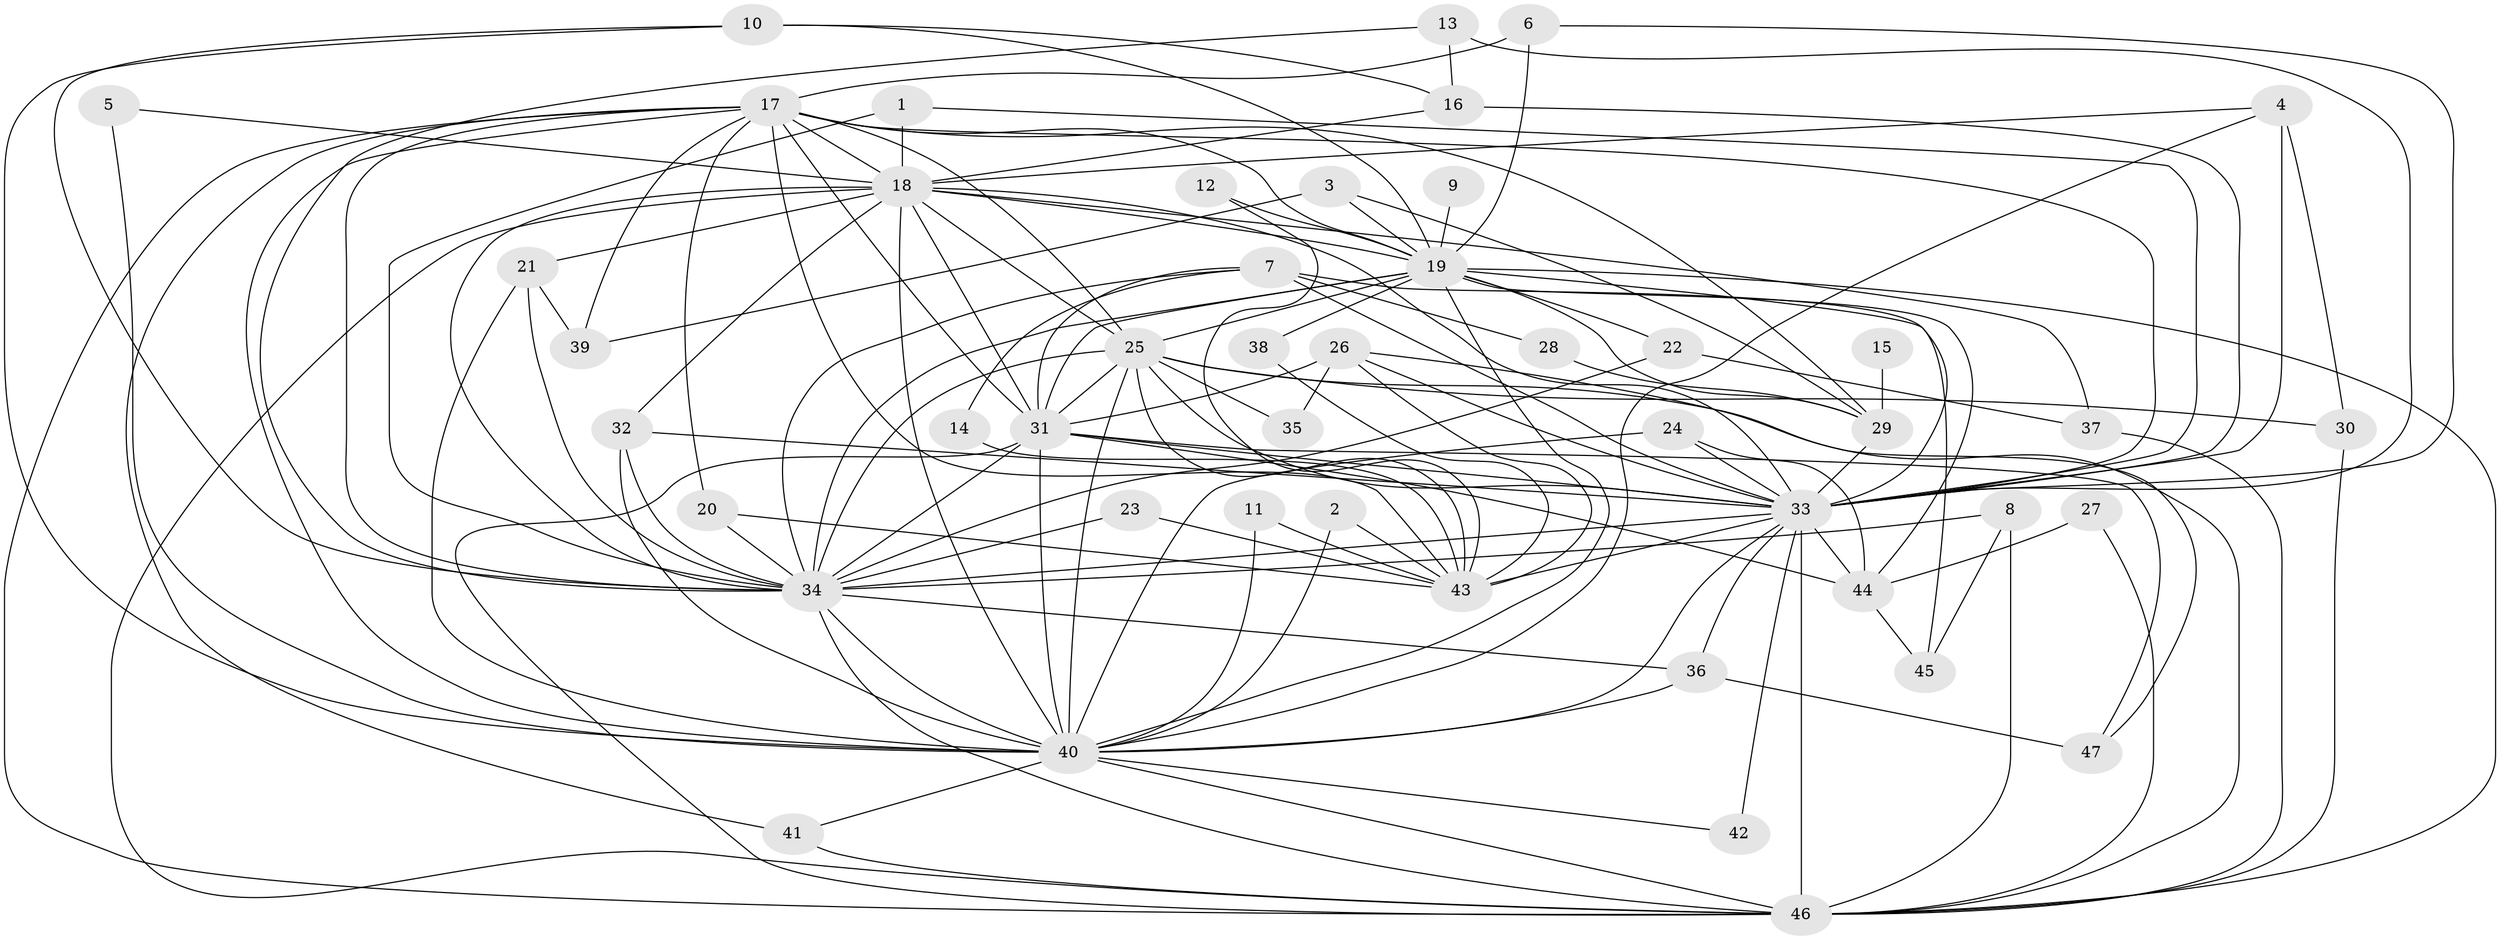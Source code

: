 // original degree distribution, {16: 0.010752688172043012, 21: 0.010752688172043012, 18: 0.010752688172043012, 17: 0.021505376344086023, 15: 0.010752688172043012, 23: 0.021505376344086023, 22: 0.021505376344086023, 3: 0.22580645161290322, 7: 0.043010752688172046, 2: 0.5483870967741935, 11: 0.010752688172043012, 4: 0.06451612903225806}
// Generated by graph-tools (version 1.1) at 2025/01/03/09/25 03:01:15]
// undirected, 47 vertices, 133 edges
graph export_dot {
graph [start="1"]
  node [color=gray90,style=filled];
  1;
  2;
  3;
  4;
  5;
  6;
  7;
  8;
  9;
  10;
  11;
  12;
  13;
  14;
  15;
  16;
  17;
  18;
  19;
  20;
  21;
  22;
  23;
  24;
  25;
  26;
  27;
  28;
  29;
  30;
  31;
  32;
  33;
  34;
  35;
  36;
  37;
  38;
  39;
  40;
  41;
  42;
  43;
  44;
  45;
  46;
  47;
  1 -- 18 [weight=1.0];
  1 -- 33 [weight=1.0];
  1 -- 34 [weight=1.0];
  2 -- 40 [weight=1.0];
  2 -- 43 [weight=1.0];
  3 -- 19 [weight=1.0];
  3 -- 29 [weight=1.0];
  3 -- 39 [weight=1.0];
  4 -- 18 [weight=1.0];
  4 -- 30 [weight=2.0];
  4 -- 33 [weight=1.0];
  4 -- 40 [weight=1.0];
  5 -- 18 [weight=1.0];
  5 -- 40 [weight=2.0];
  6 -- 17 [weight=1.0];
  6 -- 19 [weight=1.0];
  6 -- 33 [weight=1.0];
  7 -- 14 [weight=1.0];
  7 -- 28 [weight=1.0];
  7 -- 31 [weight=1.0];
  7 -- 33 [weight=2.0];
  7 -- 34 [weight=1.0];
  7 -- 45 [weight=1.0];
  8 -- 34 [weight=1.0];
  8 -- 45 [weight=1.0];
  8 -- 46 [weight=1.0];
  9 -- 19 [weight=1.0];
  10 -- 16 [weight=1.0];
  10 -- 19 [weight=1.0];
  10 -- 34 [weight=1.0];
  10 -- 40 [weight=1.0];
  11 -- 40 [weight=1.0];
  11 -- 43 [weight=1.0];
  12 -- 19 [weight=1.0];
  12 -- 43 [weight=1.0];
  13 -- 16 [weight=1.0];
  13 -- 33 [weight=1.0];
  13 -- 34 [weight=1.0];
  14 -- 43 [weight=1.0];
  15 -- 29 [weight=1.0];
  16 -- 18 [weight=1.0];
  16 -- 33 [weight=1.0];
  17 -- 18 [weight=1.0];
  17 -- 19 [weight=1.0];
  17 -- 20 [weight=1.0];
  17 -- 25 [weight=1.0];
  17 -- 29 [weight=1.0];
  17 -- 31 [weight=2.0];
  17 -- 33 [weight=2.0];
  17 -- 34 [weight=1.0];
  17 -- 39 [weight=1.0];
  17 -- 40 [weight=2.0];
  17 -- 41 [weight=1.0];
  17 -- 43 [weight=1.0];
  17 -- 46 [weight=2.0];
  18 -- 19 [weight=1.0];
  18 -- 21 [weight=1.0];
  18 -- 25 [weight=2.0];
  18 -- 31 [weight=1.0];
  18 -- 32 [weight=1.0];
  18 -- 33 [weight=2.0];
  18 -- 34 [weight=1.0];
  18 -- 37 [weight=1.0];
  18 -- 40 [weight=1.0];
  18 -- 46 [weight=1.0];
  19 -- 22 [weight=1.0];
  19 -- 25 [weight=3.0];
  19 -- 29 [weight=1.0];
  19 -- 31 [weight=1.0];
  19 -- 33 [weight=3.0];
  19 -- 34 [weight=2.0];
  19 -- 38 [weight=1.0];
  19 -- 40 [weight=1.0];
  19 -- 44 [weight=1.0];
  19 -- 46 [weight=1.0];
  20 -- 34 [weight=1.0];
  20 -- 43 [weight=1.0];
  21 -- 34 [weight=1.0];
  21 -- 39 [weight=1.0];
  21 -- 40 [weight=1.0];
  22 -- 34 [weight=1.0];
  22 -- 37 [weight=1.0];
  23 -- 34 [weight=1.0];
  23 -- 43 [weight=1.0];
  24 -- 33 [weight=1.0];
  24 -- 40 [weight=1.0];
  24 -- 44 [weight=1.0];
  25 -- 30 [weight=1.0];
  25 -- 31 [weight=1.0];
  25 -- 33 [weight=2.0];
  25 -- 34 [weight=1.0];
  25 -- 35 [weight=1.0];
  25 -- 40 [weight=2.0];
  25 -- 43 [weight=1.0];
  25 -- 46 [weight=1.0];
  26 -- 31 [weight=1.0];
  26 -- 33 [weight=3.0];
  26 -- 35 [weight=1.0];
  26 -- 43 [weight=1.0];
  26 -- 47 [weight=1.0];
  27 -- 44 [weight=1.0];
  27 -- 46 [weight=1.0];
  28 -- 29 [weight=1.0];
  29 -- 33 [weight=1.0];
  30 -- 46 [weight=1.0];
  31 -- 33 [weight=3.0];
  31 -- 34 [weight=1.0];
  31 -- 40 [weight=1.0];
  31 -- 44 [weight=1.0];
  31 -- 46 [weight=1.0];
  31 -- 47 [weight=1.0];
  32 -- 33 [weight=1.0];
  32 -- 34 [weight=1.0];
  32 -- 40 [weight=1.0];
  33 -- 34 [weight=2.0];
  33 -- 36 [weight=1.0];
  33 -- 40 [weight=2.0];
  33 -- 42 [weight=2.0];
  33 -- 43 [weight=2.0];
  33 -- 44 [weight=2.0];
  33 -- 46 [weight=3.0];
  34 -- 36 [weight=1.0];
  34 -- 40 [weight=1.0];
  34 -- 46 [weight=1.0];
  36 -- 40 [weight=1.0];
  36 -- 47 [weight=1.0];
  37 -- 46 [weight=1.0];
  38 -- 43 [weight=1.0];
  40 -- 41 [weight=1.0];
  40 -- 42 [weight=1.0];
  40 -- 46 [weight=2.0];
  41 -- 46 [weight=1.0];
  44 -- 45 [weight=1.0];
}

